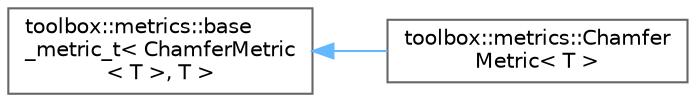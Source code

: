 digraph "Graphical Class Hierarchy"
{
 // LATEX_PDF_SIZE
  bgcolor="transparent";
  edge [fontname=Helvetica,fontsize=10,labelfontname=Helvetica,labelfontsize=10];
  node [fontname=Helvetica,fontsize=10,shape=box,height=0.2,width=0.4];
  rankdir="LR";
  Node0 [id="Node000000",label="toolbox::metrics::base\l_metric_t\< ChamferMetric\l\< T \>, T \>",height=0.2,width=0.4,color="grey40", fillcolor="white", style="filled",URL="$classtoolbox_1_1metrics_1_1base__metric__t.html",tooltip=" "];
  Node0 -> Node1 [id="edge74_Node000000_Node000001",dir="back",color="steelblue1",style="solid",tooltip=" "];
  Node1 [id="Node000001",label="toolbox::metrics::Chamfer\lMetric\< T \>",height=0.2,width=0.4,color="grey40", fillcolor="white", style="filled",URL="$classtoolbox_1_1metrics_1_1_chamfer_metric.html",tooltip="Chamfer distance between two point clouds."];
}
